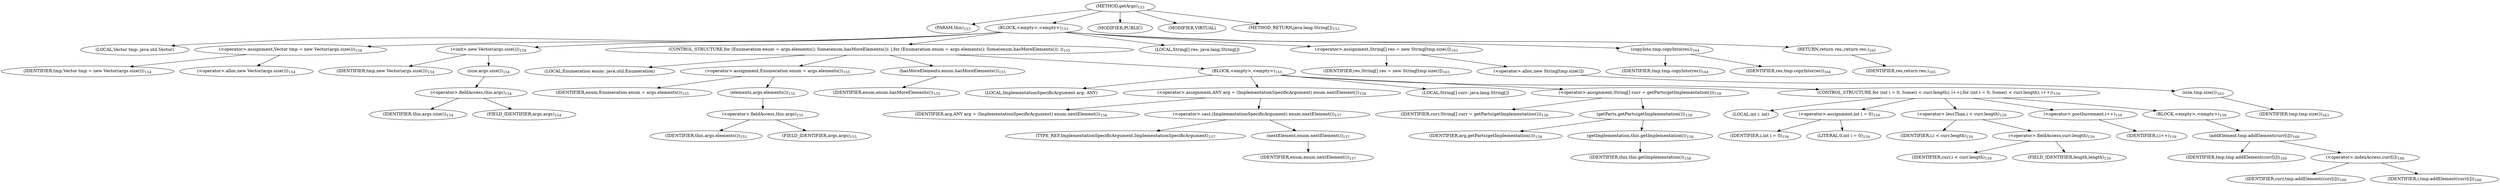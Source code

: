digraph "getArgs" {  
"146" [label = <(METHOD,getArgs)<SUB>153</SUB>> ]
"15" [label = <(PARAM,this)<SUB>153</SUB>> ]
"147" [label = <(BLOCK,&lt;empty&gt;,&lt;empty&gt;)<SUB>153</SUB>> ]
"13" [label = <(LOCAL,Vector tmp: java.util.Vector)> ]
"148" [label = <(&lt;operator&gt;.assignment,Vector tmp = new Vector(args.size()))<SUB>154</SUB>> ]
"149" [label = <(IDENTIFIER,tmp,Vector tmp = new Vector(args.size()))<SUB>154</SUB>> ]
"150" [label = <(&lt;operator&gt;.alloc,new Vector(args.size()))<SUB>154</SUB>> ]
"151" [label = <(&lt;init&gt;,new Vector(args.size()))<SUB>154</SUB>> ]
"12" [label = <(IDENTIFIER,tmp,new Vector(args.size()))<SUB>154</SUB>> ]
"152" [label = <(size,args.size())<SUB>154</SUB>> ]
"153" [label = <(&lt;operator&gt;.fieldAccess,this.args)<SUB>154</SUB>> ]
"154" [label = <(IDENTIFIER,this,args.size())<SUB>154</SUB>> ]
"155" [label = <(FIELD_IDENTIFIER,args,args)<SUB>154</SUB>> ]
"156" [label = <(CONTROL_STRUCTURE,for (Enumeration enum = args.elements(); Some(enum.hasMoreElements()); ),for (Enumeration enum = args.elements(); Some(enum.hasMoreElements()); ))<SUB>155</SUB>> ]
"157" [label = <(LOCAL,Enumeration enum: java.util.Enumeration)> ]
"158" [label = <(&lt;operator&gt;.assignment,Enumeration enum = args.elements())<SUB>155</SUB>> ]
"159" [label = <(IDENTIFIER,enum,Enumeration enum = args.elements())<SUB>155</SUB>> ]
"160" [label = <(elements,args.elements())<SUB>155</SUB>> ]
"161" [label = <(&lt;operator&gt;.fieldAccess,this.args)<SUB>155</SUB>> ]
"162" [label = <(IDENTIFIER,this,args.elements())<SUB>155</SUB>> ]
"163" [label = <(FIELD_IDENTIFIER,args,args)<SUB>155</SUB>> ]
"164" [label = <(hasMoreElements,enum.hasMoreElements())<SUB>155</SUB>> ]
"165" [label = <(IDENTIFIER,enum,enum.hasMoreElements())<SUB>155</SUB>> ]
"166" [label = <(BLOCK,&lt;empty&gt;,&lt;empty&gt;)<SUB>155</SUB>> ]
"167" [label = <(LOCAL,ImplementationSpecificArgument arg: ANY)> ]
"168" [label = <(&lt;operator&gt;.assignment,ANY arg = (ImplementationSpecificArgument) enum.nextElement())<SUB>156</SUB>> ]
"169" [label = <(IDENTIFIER,arg,ANY arg = (ImplementationSpecificArgument) enum.nextElement())<SUB>156</SUB>> ]
"170" [label = <(&lt;operator&gt;.cast,(ImplementationSpecificArgument) enum.nextElement())<SUB>157</SUB>> ]
"171" [label = <(TYPE_REF,ImplementationSpecificArgument,ImplementationSpecificArgument)<SUB>157</SUB>> ]
"172" [label = <(nextElement,enum.nextElement())<SUB>157</SUB>> ]
"173" [label = <(IDENTIFIER,enum,enum.nextElement())<SUB>157</SUB>> ]
"174" [label = <(LOCAL,String[] curr: java.lang.String[])> ]
"175" [label = <(&lt;operator&gt;.assignment,String[] curr = getParts(getImplementation()))<SUB>158</SUB>> ]
"176" [label = <(IDENTIFIER,curr,String[] curr = getParts(getImplementation()))<SUB>158</SUB>> ]
"177" [label = <(getParts,getParts(getImplementation()))<SUB>158</SUB>> ]
"178" [label = <(IDENTIFIER,arg,getParts(getImplementation()))<SUB>158</SUB>> ]
"179" [label = <(getImplementation,this.getImplementation())<SUB>158</SUB>> ]
"14" [label = <(IDENTIFIER,this,this.getImplementation())<SUB>158</SUB>> ]
"180" [label = <(CONTROL_STRUCTURE,for (int i = 0; Some(i &lt; curr.length); i++),for (int i = 0; Some(i &lt; curr.length); i++))<SUB>159</SUB>> ]
"181" [label = <(LOCAL,int i: int)> ]
"182" [label = <(&lt;operator&gt;.assignment,int i = 0)<SUB>159</SUB>> ]
"183" [label = <(IDENTIFIER,i,int i = 0)<SUB>159</SUB>> ]
"184" [label = <(LITERAL,0,int i = 0)<SUB>159</SUB>> ]
"185" [label = <(&lt;operator&gt;.lessThan,i &lt; curr.length)<SUB>159</SUB>> ]
"186" [label = <(IDENTIFIER,i,i &lt; curr.length)<SUB>159</SUB>> ]
"187" [label = <(&lt;operator&gt;.fieldAccess,curr.length)<SUB>159</SUB>> ]
"188" [label = <(IDENTIFIER,curr,i &lt; curr.length)<SUB>159</SUB>> ]
"189" [label = <(FIELD_IDENTIFIER,length,length)<SUB>159</SUB>> ]
"190" [label = <(&lt;operator&gt;.postIncrement,i++)<SUB>159</SUB>> ]
"191" [label = <(IDENTIFIER,i,i++)<SUB>159</SUB>> ]
"192" [label = <(BLOCK,&lt;empty&gt;,&lt;empty&gt;)<SUB>159</SUB>> ]
"193" [label = <(addElement,tmp.addElement(curr[i]))<SUB>160</SUB>> ]
"194" [label = <(IDENTIFIER,tmp,tmp.addElement(curr[i]))<SUB>160</SUB>> ]
"195" [label = <(&lt;operator&gt;.indexAccess,curr[i])<SUB>160</SUB>> ]
"196" [label = <(IDENTIFIER,curr,tmp.addElement(curr[i]))<SUB>160</SUB>> ]
"197" [label = <(IDENTIFIER,i,tmp.addElement(curr[i]))<SUB>160</SUB>> ]
"198" [label = <(LOCAL,String[] res: java.lang.String[])> ]
"199" [label = <(&lt;operator&gt;.assignment,String[] res = new String[tmp.size()])<SUB>163</SUB>> ]
"200" [label = <(IDENTIFIER,res,String[] res = new String[tmp.size()])<SUB>163</SUB>> ]
"201" [label = <(&lt;operator&gt;.alloc,new String[tmp.size()])> ]
"202" [label = <(size,tmp.size())<SUB>163</SUB>> ]
"203" [label = <(IDENTIFIER,tmp,tmp.size())<SUB>163</SUB>> ]
"204" [label = <(copyInto,tmp.copyInto(res))<SUB>164</SUB>> ]
"205" [label = <(IDENTIFIER,tmp,tmp.copyInto(res))<SUB>164</SUB>> ]
"206" [label = <(IDENTIFIER,res,tmp.copyInto(res))<SUB>164</SUB>> ]
"207" [label = <(RETURN,return res;,return res;)<SUB>165</SUB>> ]
"208" [label = <(IDENTIFIER,res,return res;)<SUB>165</SUB>> ]
"209" [label = <(MODIFIER,PUBLIC)> ]
"210" [label = <(MODIFIER,VIRTUAL)> ]
"211" [label = <(METHOD_RETURN,java.lang.String[])<SUB>153</SUB>> ]
  "146" -> "15" 
  "146" -> "147" 
  "146" -> "209" 
  "146" -> "210" 
  "146" -> "211" 
  "147" -> "13" 
  "147" -> "148" 
  "147" -> "151" 
  "147" -> "156" 
  "147" -> "198" 
  "147" -> "199" 
  "147" -> "204" 
  "147" -> "207" 
  "148" -> "149" 
  "148" -> "150" 
  "151" -> "12" 
  "151" -> "152" 
  "152" -> "153" 
  "153" -> "154" 
  "153" -> "155" 
  "156" -> "157" 
  "156" -> "158" 
  "156" -> "164" 
  "156" -> "166" 
  "158" -> "159" 
  "158" -> "160" 
  "160" -> "161" 
  "161" -> "162" 
  "161" -> "163" 
  "164" -> "165" 
  "166" -> "167" 
  "166" -> "168" 
  "166" -> "174" 
  "166" -> "175" 
  "166" -> "180" 
  "168" -> "169" 
  "168" -> "170" 
  "170" -> "171" 
  "170" -> "172" 
  "172" -> "173" 
  "175" -> "176" 
  "175" -> "177" 
  "177" -> "178" 
  "177" -> "179" 
  "179" -> "14" 
  "180" -> "181" 
  "180" -> "182" 
  "180" -> "185" 
  "180" -> "190" 
  "180" -> "192" 
  "182" -> "183" 
  "182" -> "184" 
  "185" -> "186" 
  "185" -> "187" 
  "187" -> "188" 
  "187" -> "189" 
  "190" -> "191" 
  "192" -> "193" 
  "193" -> "194" 
  "193" -> "195" 
  "195" -> "196" 
  "195" -> "197" 
  "199" -> "200" 
  "199" -> "201" 
  "201" -> "202" 
  "202" -> "203" 
  "204" -> "205" 
  "204" -> "206" 
  "207" -> "208" 
}
